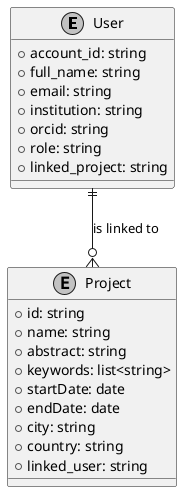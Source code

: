@startuml entity_relationship_model

' title Open Science Platform Entity-relationship model
skinparam monochrome true

top to bottom direction

entity "User" {
  + account_id: string 
  + full_name: string
  + email: string
  + institution: string
  + orcid: string
  + role: string
  + linked_project: string
}

entity "Project" {
  + id: string 
  + name: string
  + abstract: string
  + keywords: list<string>
  + startDate: date
  + endDate: date
  + city: string
  + country: string
  + linked_user: string
}

User  ||--o{ Project : is linked to 

@enduml
